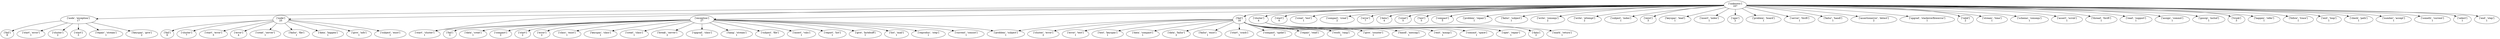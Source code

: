 strict digraph  {
	"['unknown']
167" -> "['node', 'exception']
17";
	"['unknown']
167" -> "['node']
25";
	"['unknown']
167" -> "['exception']
27";
	"['unknown']
167" -> "['fail']
18";
	"['unknown']
167" -> "['start', 'cluster']
1";
	"['unknown']
167" -> "['cluster']
4";
	"['unknown']
167" -> "['start']
6";
	"['unknown']
167" -> "['creat', 'test']
1";
	"['unknown']
167" -> "['compact', 'creat']
2";
	"['unknown']
167" -> "['error']
7";
	"['unknown']
167" -> "['data']
4";
	"['unknown']
167" -> "['creat']
5";
	"['unknown']
167" -> "['test']
5";
	"['unknown']
167" -> "['compact']
5";
	"['unknown']
167" -> "['problem', 'repair']
1";
	"['unknown']
167" -> "['failur', 'subject']
1";
	"['unknown']
167" -> "['write', 'consequ']
2";
	"['unknown']
167" -> "['write', 'attempt']
2";
	"['unknown']
167" -> "['subject', 'index']
1";
	"['unknown']
167" -> "['exist']
3";
	"['unknown']
167" -> "['keyspac', 'lead']
1";
	"['unknown']
167" -> "['insert', 'index']
1";
	"['unknown']
167" -> "['oper']
2";
	"['unknown']
167" -> "['problem', 'board']
1";
	"['unknown']
167" -> "['server', 'thrift']
1";
	"['unknown']
167" -> "['failur', 'handl']
1";
	"['unknown']
167" -> "['assertionerror', 'detect']
2";
	"['unknown']
167" -> "['upgrad', 'stackoverflowerror']
1";
	"['unknown']
167" -> "['valid']
2";
	"['unknown']
167" -> "['stream', 'time']
1";
	"['unknown']
167" -> "['schema', 'consequ']
1";
	"['unknown']
167" -> "['assert', 'scrub']
1";
	"['unknown']
167" -> "['thread', 'thrift']
1";
	"['unknown']
167" -> "['read', 'support']
1";
	"['unknown']
167" -> "['assign', 'commit']
1";
	"['unknown']
167" -> "['gossip', 'includ']
1";
	"['unknown']
167" -> "['trunk']
3";
	"['unknown']
167" -> "['happen', 'refer']
1";
	"['unknown']
167" -> "['follow', 'trace']
1";
	"['unknown']
167" -> "['exit', 'loop']
1";
	"['unknown']
167" -> "['check', 'path']
1";
	"['unknown']
167" -> "['number', 'accept']
1";
	"['unknown']
167" -> "['someth', 'current']
1";
	"['unknown']
167" -> "['select']
1";
	"['unknown']
167" -> "['end', 'step']
1";
	"['node', 'exception']
17" -> "['fail']
8";
	"['node', 'exception']
17" -> "['start', 'error']
1";
	"['node', 'exception']
17" -> "['cluster']
2";
	"['node', 'exception']
17" -> "['start']
3";
	"['node', 'exception']
17" -> "['repair', 'stream']
1";
	"['node', 'exception']
17" -> "['keyspac', 'give']
2";
	"['node']
25" -> "['fail']
6";
	"['node']
25" -> "['cluster']
7";
	"['node']
25" -> "['start', 'error']
3";
	"['node']
25" -> "['error']
4";
	"['node']
25" -> "['creat', 'server']
1";
	"['node']
25" -> "['failur', 'file']
1";
	"['node']
25" -> "['data', 'happen']
1";
	"['node']
25" -> "['give', 'info']
1";
	"['node']
25" -> "['subject', 'exist']
1";
	"['exception']
27" -> "['start', 'cluster']
1";
	"['exception']
27" -> "['fail']
3";
	"['exception']
27" -> "['data', 'creat']
1";
	"['exception']
27" -> "['compact']
2";
	"['exception']
27" -> "['start']
2";
	"['exception']
27" -> "['error']
2";
	"['exception']
27" -> "['class', 'exist']
1";
	"['exception']
27" -> "['keyspac', 'class']
1";
	"['exception']
27" -> "['creat', 'class']
1";
	"['exception']
27" -> "['problem', 'subject']
1";
	"['exception']
27" -> "['break', 'server']
2";
	"['exception']
27" -> "['upgrad', 'class']
1";
	"['exception']
27" -> "['hang', 'stream']
1";
	"['exception']
27" -> "['subject', 'file']
1";
	"['exception']
27" -> "['insert', 'valu']
1";
	"['exception']
27" -> "['report', 'list']
1";
	"['exception']
27" -> "['give', 'bytebuff']
1";
	"['exception']
27" -> "['list', 'mail']
1";
	"['exception']
27" -> "['reproduc', 'step']
1";
	"['exception']
27" -> "['current', 'consist']
1";
	"['fail']
18" -> "['problem', 'subject']
1";
	"['fail']
18" -> "['cluster', 'error']
2";
	"['fail']
18" -> "['error', 'test']
1";
	"['fail']
18" -> "['test', 'keyspac']
1";
	"['fail']
18" -> "['data', 'compact']
1";
	"['fail']
18" -> "['data', 'failur']
2";
	"['fail']
18" -> "['failur', 'exist']
1";
	"['fail']
18" -> "['start', 'crash']
1";
	"['fail']
18" -> "['oper', 'repair']
1";
	"['fail']
18" -> "['compact', 'updat']
1";
	"['fail']
18" -> "['repair', 'read']
1";
	"['fail']
18" -> "['work', 'rang']
1";
	"['fail']
18" -> "['give', 'counter']
1";
	"['fail']
18" -> "['handl', 'messag']
1";
	"['fail']
18" -> "['exit', 'mmap']
1";
	"['fail']
18" -> "['commit', 'space']
1";
	"['cluster']
4" -> "['oper', 'repair']
1";
	"['cluster']
4" -> "['data']
2";
	"['cluster']
4" -> "['mark', 'return']
1";
}
